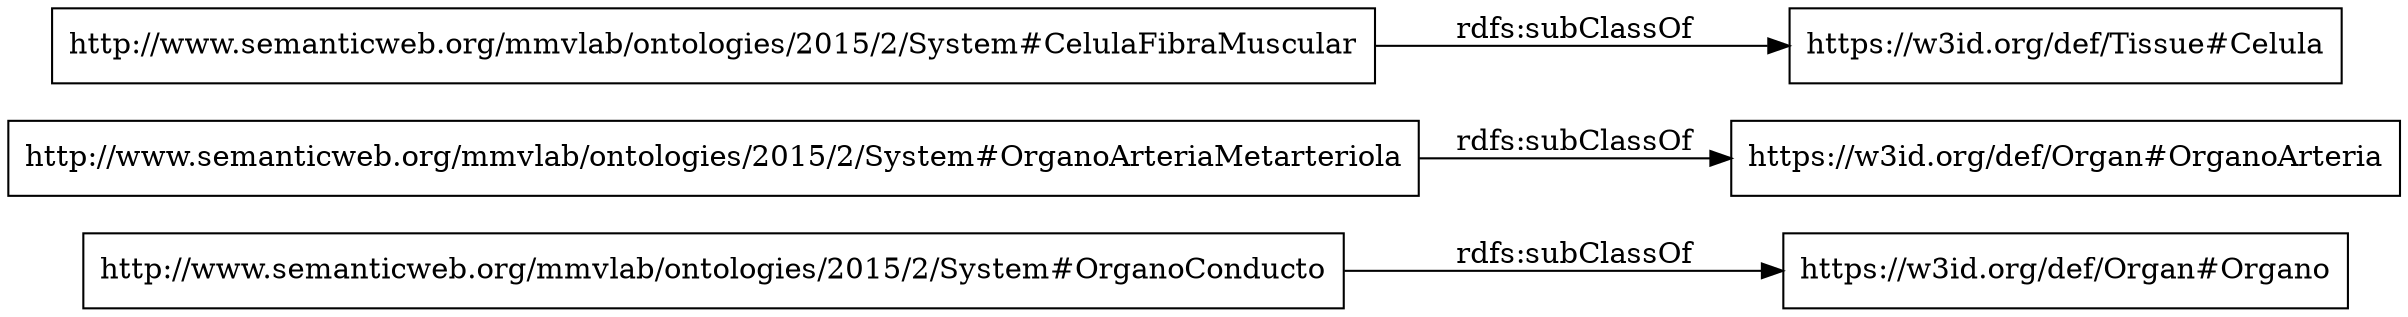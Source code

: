 digraph ar2dtool_diagram { 
rankdir=LR;
size="1000"
node [shape = rectangle, color="black"]; "http://www.semanticweb.org/mmvlab/ontologies/2015/2/System#OrganoConducto" "http://www.semanticweb.org/mmvlab/ontologies/2015/2/System#OrganoArteriaMetarteriola" "http://www.semanticweb.org/mmvlab/ontologies/2015/2/System#CelulaFibraMuscular" ; /*classes style*/
	"http://www.semanticweb.org/mmvlab/ontologies/2015/2/System#CelulaFibraMuscular" -> "https://w3id.org/def/Tissue#Celula" [ label = "rdfs:subClassOf" ];
	"http://www.semanticweb.org/mmvlab/ontologies/2015/2/System#OrganoArteriaMetarteriola" -> "https://w3id.org/def/Organ#OrganoArteria" [ label = "rdfs:subClassOf" ];
	"http://www.semanticweb.org/mmvlab/ontologies/2015/2/System#OrganoConducto" -> "https://w3id.org/def/Organ#Organo" [ label = "rdfs:subClassOf" ];

}

